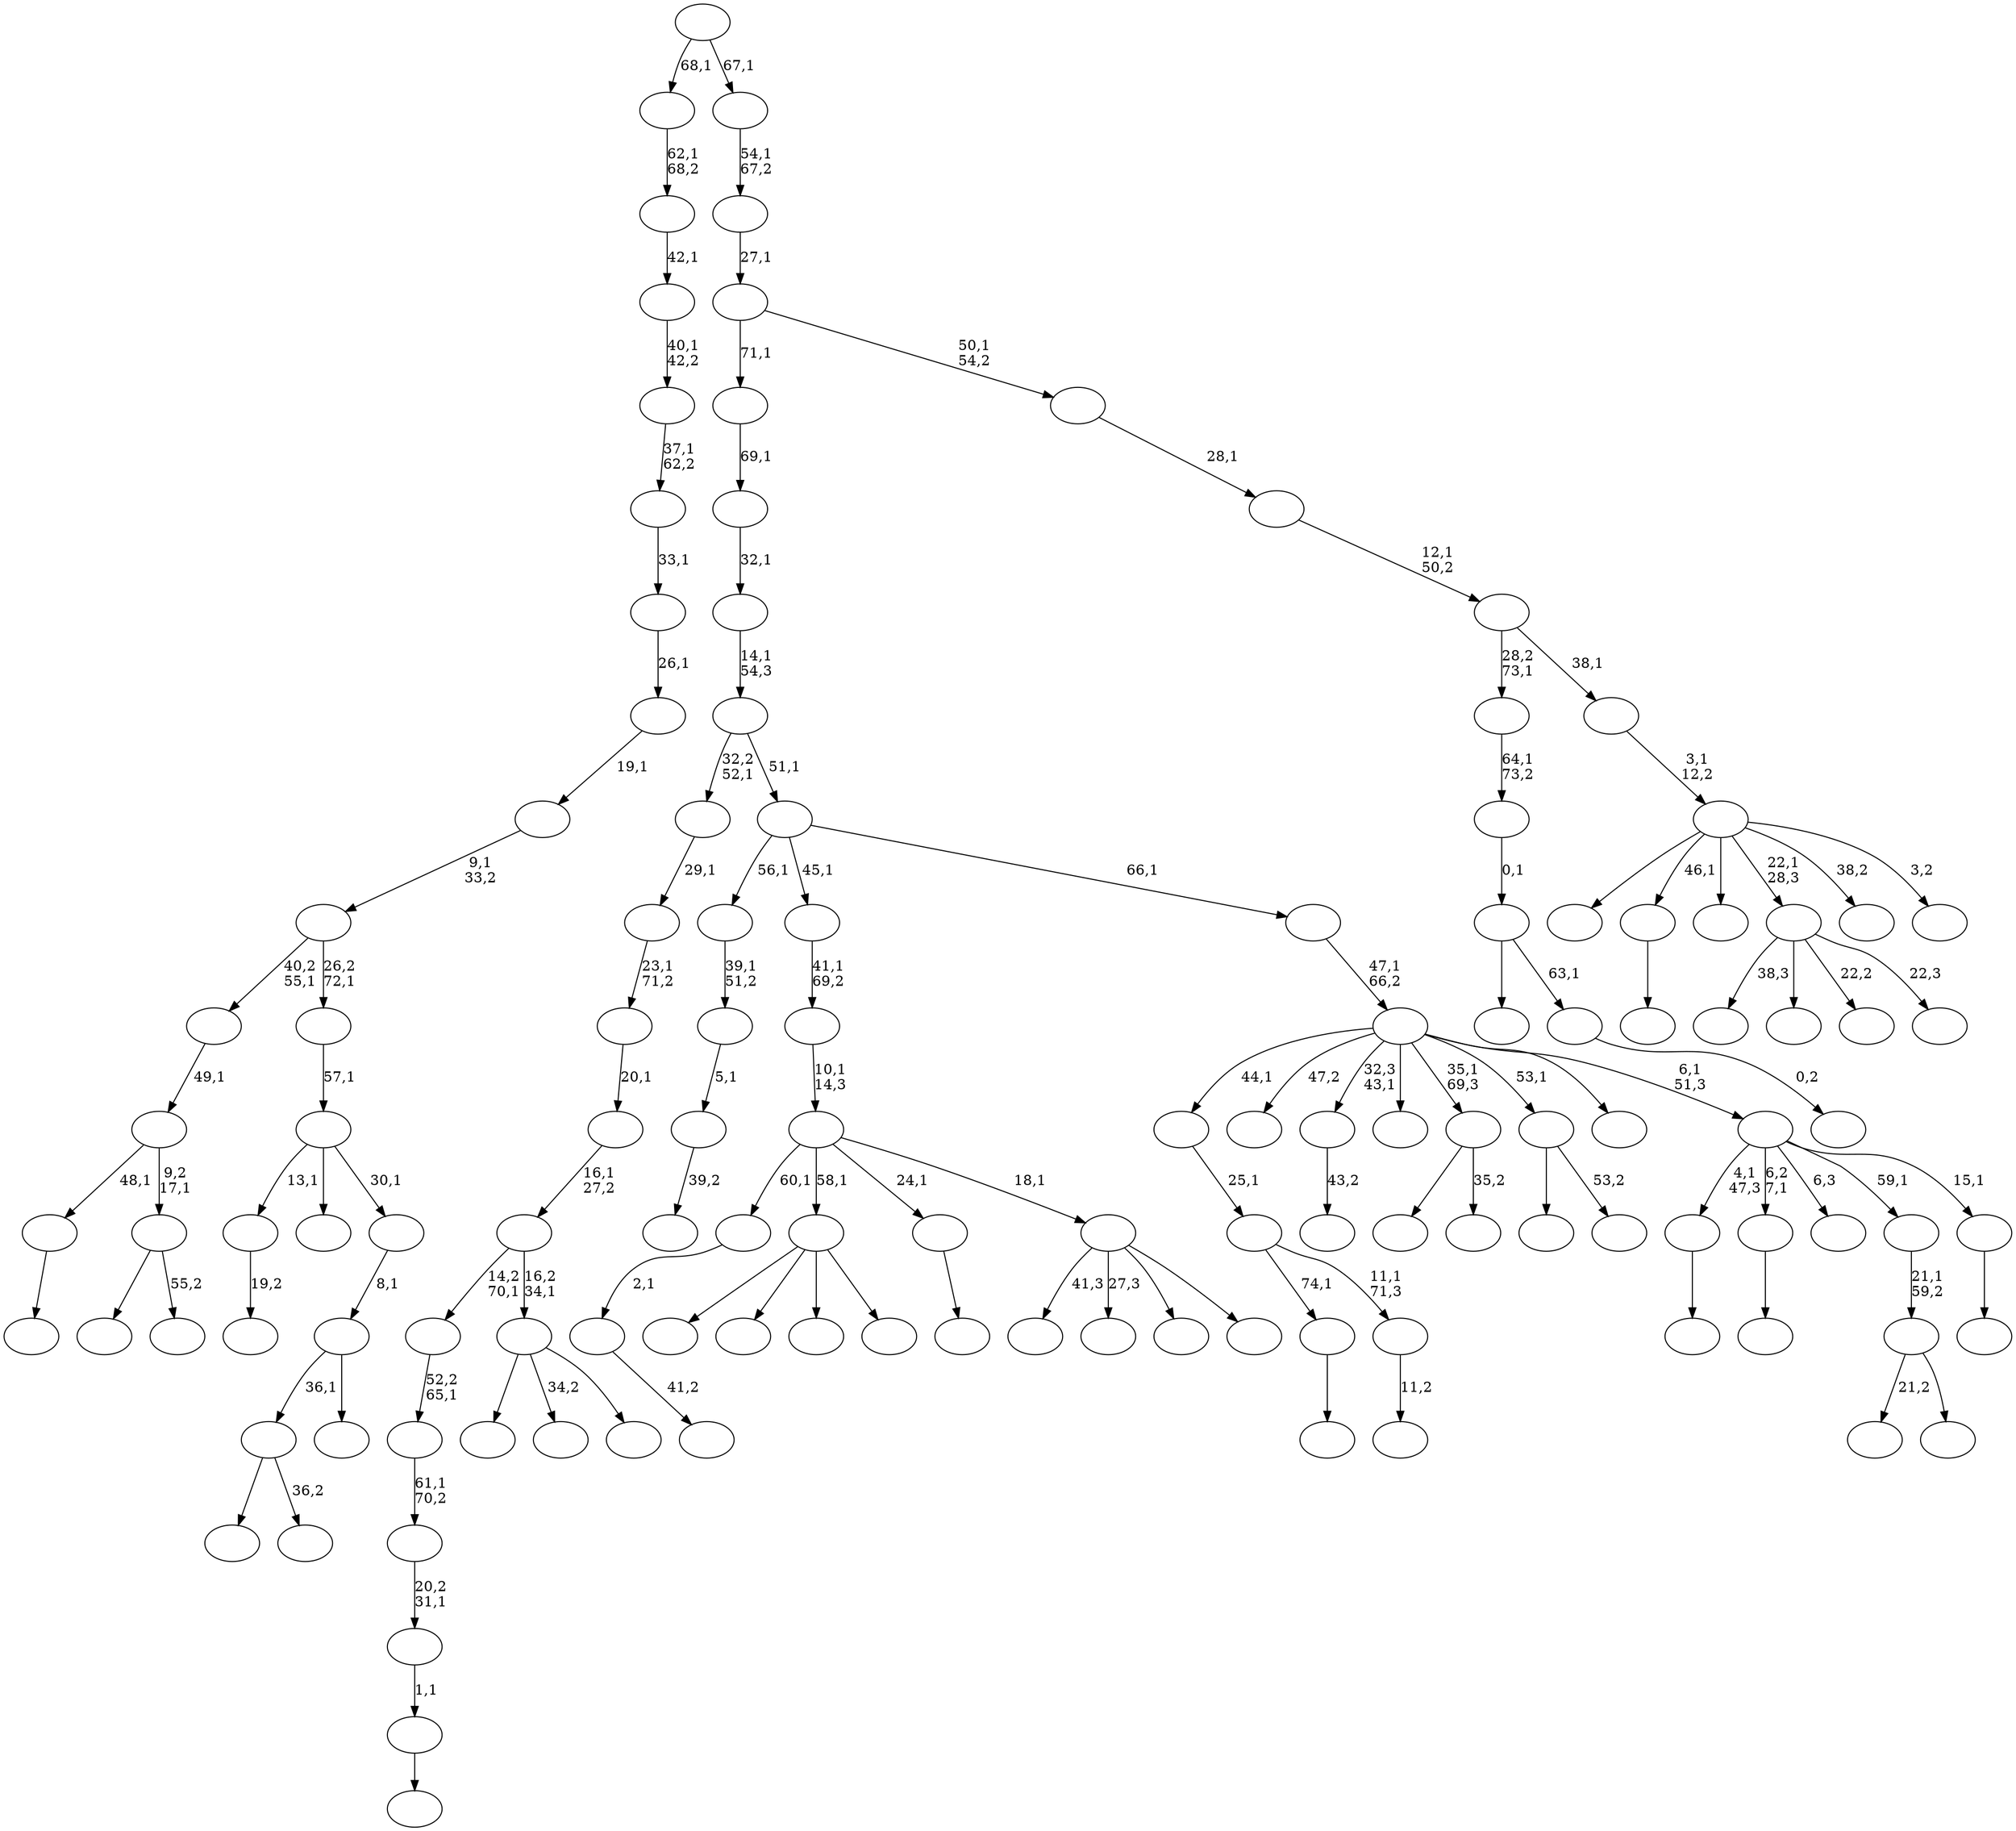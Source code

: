 digraph T {
	125 [label=""]
	124 [label=""]
	123 [label=""]
	122 [label=""]
	121 [label=""]
	120 [label=""]
	119 [label=""]
	118 [label=""]
	117 [label=""]
	116 [label=""]
	115 [label=""]
	114 [label=""]
	113 [label=""]
	112 [label=""]
	111 [label=""]
	110 [label=""]
	109 [label=""]
	108 [label=""]
	107 [label=""]
	106 [label=""]
	105 [label=""]
	104 [label=""]
	103 [label=""]
	102 [label=""]
	101 [label=""]
	100 [label=""]
	99 [label=""]
	98 [label=""]
	97 [label=""]
	96 [label=""]
	95 [label=""]
	94 [label=""]
	93 [label=""]
	92 [label=""]
	91 [label=""]
	90 [label=""]
	89 [label=""]
	88 [label=""]
	87 [label=""]
	86 [label=""]
	85 [label=""]
	84 [label=""]
	83 [label=""]
	82 [label=""]
	81 [label=""]
	80 [label=""]
	79 [label=""]
	78 [label=""]
	77 [label=""]
	76 [label=""]
	75 [label=""]
	74 [label=""]
	73 [label=""]
	72 [label=""]
	71 [label=""]
	70 [label=""]
	69 [label=""]
	68 [label=""]
	67 [label=""]
	66 [label=""]
	65 [label=""]
	64 [label=""]
	63 [label=""]
	62 [label=""]
	61 [label=""]
	60 [label=""]
	59 [label=""]
	58 [label=""]
	57 [label=""]
	56 [label=""]
	55 [label=""]
	54 [label=""]
	53 [label=""]
	52 [label=""]
	51 [label=""]
	50 [label=""]
	49 [label=""]
	48 [label=""]
	47 [label=""]
	46 [label=""]
	45 [label=""]
	44 [label=""]
	43 [label=""]
	42 [label=""]
	41 [label=""]
	40 [label=""]
	39 [label=""]
	38 [label=""]
	37 [label=""]
	36 [label=""]
	35 [label=""]
	34 [label=""]
	33 [label=""]
	32 [label=""]
	31 [label=""]
	30 [label=""]
	29 [label=""]
	28 [label=""]
	27 [label=""]
	26 [label=""]
	25 [label=""]
	24 [label=""]
	23 [label=""]
	22 [label=""]
	21 [label=""]
	20 [label=""]
	19 [label=""]
	18 [label=""]
	17 [label=""]
	16 [label=""]
	15 [label=""]
	14 [label=""]
	13 [label=""]
	12 [label=""]
	11 [label=""]
	10 [label=""]
	9 [label=""]
	8 [label=""]
	7 [label=""]
	6 [label=""]
	5 [label=""]
	4 [label=""]
	3 [label=""]
	2 [label=""]
	1 [label=""]
	0 [label=""]
	119 -> 120 [label=""]
	118 -> 119 [label="1,1"]
	117 -> 118 [label="20,2\n31,1"]
	116 -> 117 [label="61,1\n70,2"]
	115 -> 116 [label="52,2\n65,1"]
	113 -> 114 [label=""]
	108 -> 109 [label="11,2"]
	107 -> 113 [label="74,1"]
	107 -> 108 [label="11,1\n71,3"]
	106 -> 107 [label="25,1"]
	104 -> 105 [label="19,2"]
	101 -> 102 [label=""]
	97 -> 98 [label=""]
	94 -> 95 [label="43,2"]
	92 -> 93 [label=""]
	89 -> 121 [label=""]
	89 -> 110 [label="34,2"]
	89 -> 90 [label=""]
	88 -> 115 [label="14,2\n70,1"]
	88 -> 89 [label="16,2\n34,1"]
	87 -> 88 [label="16,1\n27,2"]
	86 -> 87 [label="20,1"]
	85 -> 86 [label="23,1\n71,2"]
	84 -> 85 [label="29,1"]
	80 -> 81 [label="39,2"]
	79 -> 80 [label="5,1"]
	78 -> 79 [label="39,1\n51,2"]
	73 -> 123 [label=""]
	73 -> 74 [label="55,2"]
	72 -> 101 [label="48,1"]
	72 -> 73 [label="9,2\n17,1"]
	71 -> 72 [label="49,1"]
	68 -> 69 [label=""]
	64 -> 65 [label="41,2"]
	63 -> 64 [label="2,1"]
	60 -> 125 [label="38,3"]
	60 -> 122 [label=""]
	60 -> 103 [label="22,2"]
	60 -> 61 [label="22,3"]
	58 -> 111 [label=""]
	58 -> 59 [label="35,2"]
	56 -> 70 [label=""]
	56 -> 57 [label="53,2"]
	52 -> 91 [label=""]
	52 -> 53 [label="36,2"]
	50 -> 51 [label="0,2"]
	49 -> 76 [label=""]
	49 -> 50 [label="63,1"]
	48 -> 49 [label="0,1"]
	47 -> 48 [label="64,1\n73,2"]
	44 -> 99 [label="21,2"]
	44 -> 45 [label=""]
	43 -> 44 [label="21,1\n59,2"]
	41 -> 112 [label=""]
	41 -> 67 [label=""]
	41 -> 62 [label=""]
	41 -> 42 [label=""]
	39 -> 40 [label=""]
	37 -> 124 [label="41,3"]
	37 -> 77 [label="27,3"]
	37 -> 55 [label=""]
	37 -> 38 [label=""]
	36 -> 63 [label="60,1"]
	36 -> 41 [label="58,1"]
	36 -> 39 [label="24,1"]
	36 -> 37 [label="18,1"]
	35 -> 36 [label="10,1\n14,3"]
	34 -> 35 [label="41,1\n69,2"]
	32 -> 33 [label=""]
	31 -> 97 [label="4,1\n47,3"]
	31 -> 68 [label="6,2\n7,1"]
	31 -> 66 [label="6,3"]
	31 -> 43 [label="59,1"]
	31 -> 32 [label="15,1"]
	30 -> 106 [label="44,1"]
	30 -> 100 [label="47,2"]
	30 -> 94 [label="32,3\n43,1"]
	30 -> 82 [label=""]
	30 -> 58 [label="35,1\n69,3"]
	30 -> 56 [label="53,1"]
	30 -> 54 [label=""]
	30 -> 31 [label="6,1\n51,3"]
	29 -> 30 [label="47,1\n66,2"]
	28 -> 78 [label="56,1"]
	28 -> 34 [label="45,1"]
	28 -> 29 [label="66,1"]
	27 -> 84 [label="32,2\n52,1"]
	27 -> 28 [label="51,1"]
	26 -> 27 [label="14,1\n54,3"]
	25 -> 26 [label="32,1"]
	24 -> 25 [label="69,1"]
	22 -> 52 [label="36,1"]
	22 -> 23 [label=""]
	21 -> 22 [label="8,1"]
	20 -> 104 [label="13,1"]
	20 -> 83 [label=""]
	20 -> 21 [label="30,1"]
	19 -> 20 [label="57,1"]
	18 -> 71 [label="40,2\n55,1"]
	18 -> 19 [label="26,2\n72,1"]
	17 -> 18 [label="9,1\n33,2"]
	16 -> 17 [label="19,1"]
	15 -> 16 [label="26,1"]
	14 -> 15 [label="33,1"]
	13 -> 14 [label="37,1\n62,2"]
	12 -> 13 [label="40,1\n42,2"]
	11 -> 12 [label="42,1"]
	10 -> 11 [label="62,1\n68,2"]
	8 -> 96 [label=""]
	8 -> 92 [label="46,1"]
	8 -> 75 [label=""]
	8 -> 60 [label="22,1\n28,3"]
	8 -> 46 [label="38,2"]
	8 -> 9 [label="3,2"]
	7 -> 8 [label="3,1\n12,2"]
	6 -> 47 [label="28,2\n73,1"]
	6 -> 7 [label="38,1"]
	5 -> 6 [label="12,1\n50,2"]
	4 -> 5 [label="28,1"]
	3 -> 24 [label="71,1"]
	3 -> 4 [label="50,1\n54,2"]
	2 -> 3 [label="27,1"]
	1 -> 2 [label="54,1\n67,2"]
	0 -> 10 [label="68,1"]
	0 -> 1 [label="67,1"]
}
